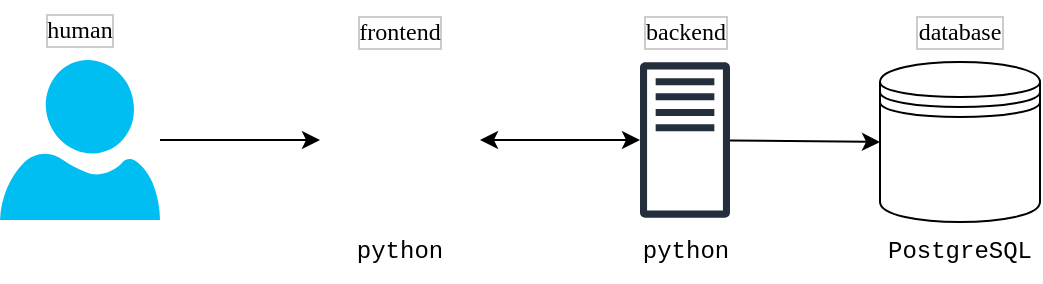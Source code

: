 <mxfile version="16.2.6" type="device"><diagram id="fkIDjaAR7yHaWQR4dFbk" name="Page-1"><mxGraphModel dx="633" dy="379" grid="1" gridSize="10" guides="1" tooltips="1" connect="1" arrows="1" fold="1" page="1" pageScale="1" pageWidth="827" pageHeight="1169" math="0" shadow="0"><root><mxCell id="0"/><mxCell id="1" parent="0"/><mxCell id="kPrApIUMIJMp8IxB0oeE-8" style="edgeStyle=orthogonalEdgeStyle;rounded=0;orthogonalLoop=1;jettySize=auto;html=1;entryX=0;entryY=0.5;entryDx=0;entryDy=0;" edge="1" parent="1" source="kPrApIUMIJMp8IxB0oeE-2" target="kPrApIUMIJMp8IxB0oeE-3"><mxGeometry relative="1" as="geometry"/></mxCell><mxCell id="kPrApIUMIJMp8IxB0oeE-2" value="" style="verticalLabelPosition=bottom;html=1;verticalAlign=top;align=center;strokeColor=none;fillColor=#00BEF2;shape=mxgraph.azure.user;" vertex="1" parent="1"><mxGeometry x="80" y="119" width="80" height="80" as="geometry"/></mxCell><mxCell id="kPrApIUMIJMp8IxB0oeE-3" value="" style="shape=image;html=1;verticalAlign=top;verticalLabelPosition=bottom;labelBackgroundColor=#ffffff;imageAspect=0;aspect=fixed;image=https://cdn1.iconfinder.com/data/icons/seo-and-web-development-6/32/development_computer_website_check_result-128.png" vertex="1" parent="1"><mxGeometry x="240" y="119" width="80" height="80" as="geometry"/></mxCell><mxCell id="kPrApIUMIJMp8IxB0oeE-6" value="" style="sketch=0;outlineConnect=0;fontColor=#232F3E;gradientColor=none;fillColor=#232F3D;strokeColor=none;dashed=0;verticalLabelPosition=bottom;verticalAlign=top;align=center;html=1;fontSize=12;fontStyle=0;aspect=fixed;pointerEvents=1;shape=mxgraph.aws4.traditional_server;" vertex="1" parent="1"><mxGeometry x="400" y="120" width="45" height="78" as="geometry"/></mxCell><mxCell id="kPrApIUMIJMp8IxB0oeE-7" value="" style="shape=datastore;whiteSpace=wrap;html=1;" vertex="1" parent="1"><mxGeometry x="520" y="120" width="80" height="80" as="geometry"/></mxCell><mxCell id="kPrApIUMIJMp8IxB0oeE-10" value="" style="endArrow=classic;startArrow=classic;html=1;rounded=0;exitX=1;exitY=0.5;exitDx=0;exitDy=0;" edge="1" parent="1" source="kPrApIUMIJMp8IxB0oeE-3" target="kPrApIUMIJMp8IxB0oeE-6"><mxGeometry width="50" height="50" relative="1" as="geometry"><mxPoint x="310" y="340" as="sourcePoint"/><mxPoint x="360" y="290" as="targetPoint"/></mxGeometry></mxCell><mxCell id="kPrApIUMIJMp8IxB0oeE-11" value="" style="endArrow=classic;html=1;rounded=0;entryX=0;entryY=0.5;entryDx=0;entryDy=0;" edge="1" parent="1" source="kPrApIUMIJMp8IxB0oeE-6" target="kPrApIUMIJMp8IxB0oeE-7"><mxGeometry width="50" height="50" relative="1" as="geometry"><mxPoint x="200" y="450" as="sourcePoint"/><mxPoint x="250" y="400" as="targetPoint"/></mxGeometry></mxCell><mxCell id="kPrApIUMIJMp8IxB0oeE-12" value="&lt;font&gt;human&lt;/font&gt;" style="text;html=1;strokeColor=none;fillColor=none;align=center;verticalAlign=middle;whiteSpace=wrap;rounded=0;labelBorderColor=#CCCCCC;fontFamily=Verdana;" vertex="1" parent="1"><mxGeometry x="90" y="89" width="60" height="30" as="geometry"/></mxCell><mxCell id="kPrApIUMIJMp8IxB0oeE-13" value="&lt;font&gt;frontend&lt;/font&gt;" style="text;html=1;strokeColor=none;fillColor=none;align=center;verticalAlign=middle;whiteSpace=wrap;rounded=0;labelBorderColor=#CCCCCC;fontFamily=Verdana;" vertex="1" parent="1"><mxGeometry x="250" y="90" width="60" height="30" as="geometry"/></mxCell><mxCell id="kPrApIUMIJMp8IxB0oeE-14" value="&lt;font&gt;backend&lt;/font&gt;" style="text;html=1;strokeColor=none;fillColor=none;align=center;verticalAlign=middle;whiteSpace=wrap;rounded=0;labelBorderColor=#CCCCCC;fontFamily=Verdana;" vertex="1" parent="1"><mxGeometry x="392.5" y="90" width="60" height="30" as="geometry"/></mxCell><mxCell id="kPrApIUMIJMp8IxB0oeE-15" value="&lt;font&gt;database&lt;/font&gt;" style="text;html=1;strokeColor=none;fillColor=none;align=center;verticalAlign=middle;whiteSpace=wrap;rounded=0;labelBorderColor=#CCCCCC;fontFamily=Verdana;" vertex="1" parent="1"><mxGeometry x="530" y="90" width="60" height="30" as="geometry"/></mxCell><mxCell id="kPrApIUMIJMp8IxB0oeE-16" value="python" style="text;html=1;strokeColor=none;fillColor=none;align=center;verticalAlign=middle;whiteSpace=wrap;rounded=0;labelBorderColor=none;fontFamily=Courier New;" vertex="1" parent="1"><mxGeometry x="250" y="200" width="60" height="30" as="geometry"/></mxCell><mxCell id="kPrApIUMIJMp8IxB0oeE-17" value="python" style="text;html=1;strokeColor=none;fillColor=none;align=center;verticalAlign=middle;whiteSpace=wrap;rounded=0;labelBorderColor=none;fontFamily=Courier New;" vertex="1" parent="1"><mxGeometry x="392.5" y="200" width="60" height="30" as="geometry"/></mxCell><mxCell id="kPrApIUMIJMp8IxB0oeE-18" value="PostgreSQL" style="text;html=1;strokeColor=none;fillColor=none;align=center;verticalAlign=middle;whiteSpace=wrap;rounded=0;labelBorderColor=none;fontFamily=Courier New;" vertex="1" parent="1"><mxGeometry x="530" y="200" width="60" height="30" as="geometry"/></mxCell></root></mxGraphModel></diagram></mxfile>